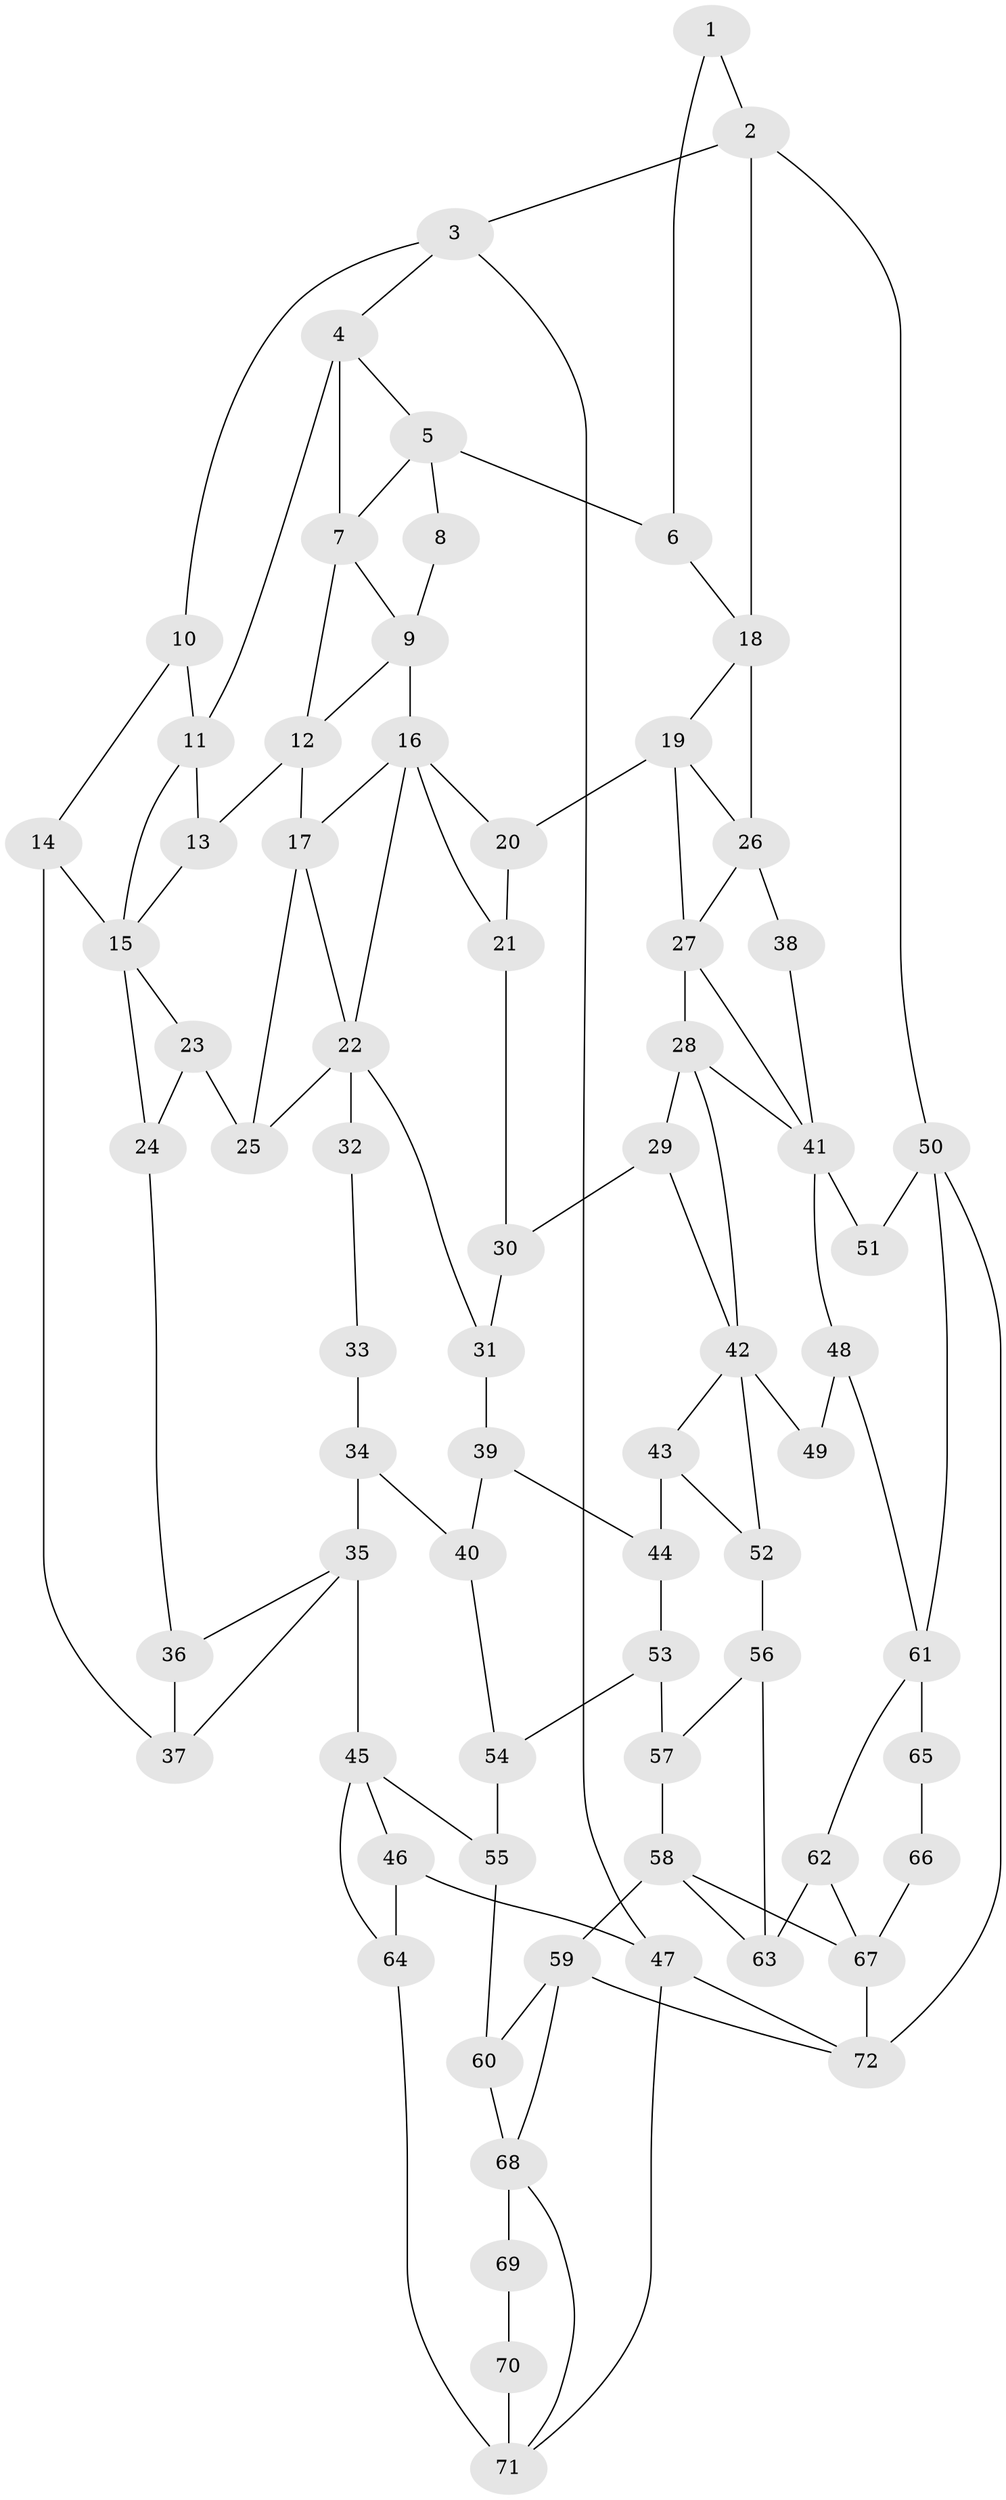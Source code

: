 // original degree distribution, {3: 0.013986013986013986, 6: 0.24475524475524477, 4: 0.26573426573426573, 5: 0.4755244755244755}
// Generated by graph-tools (version 1.1) at 2025/38/03/09/25 02:38:24]
// undirected, 72 vertices, 120 edges
graph export_dot {
graph [start="1"]
  node [color=gray90,style=filled];
  1;
  2;
  3;
  4;
  5;
  6;
  7;
  8;
  9;
  10;
  11;
  12;
  13;
  14;
  15;
  16;
  17;
  18;
  19;
  20;
  21;
  22;
  23;
  24;
  25;
  26;
  27;
  28;
  29;
  30;
  31;
  32;
  33;
  34;
  35;
  36;
  37;
  38;
  39;
  40;
  41;
  42;
  43;
  44;
  45;
  46;
  47;
  48;
  49;
  50;
  51;
  52;
  53;
  54;
  55;
  56;
  57;
  58;
  59;
  60;
  61;
  62;
  63;
  64;
  65;
  66;
  67;
  68;
  69;
  70;
  71;
  72;
  1 -- 2 [weight=1.0];
  1 -- 6 [weight=1.0];
  2 -- 3 [weight=1.0];
  2 -- 18 [weight=1.0];
  2 -- 50 [weight=1.0];
  3 -- 4 [weight=1.0];
  3 -- 10 [weight=1.0];
  3 -- 47 [weight=1.0];
  4 -- 5 [weight=1.0];
  4 -- 7 [weight=1.0];
  4 -- 11 [weight=2.0];
  5 -- 6 [weight=1.0];
  5 -- 7 [weight=1.0];
  5 -- 8 [weight=1.0];
  6 -- 18 [weight=1.0];
  7 -- 9 [weight=1.0];
  7 -- 12 [weight=1.0];
  8 -- 9 [weight=2.0];
  9 -- 12 [weight=1.0];
  9 -- 16 [weight=2.0];
  10 -- 11 [weight=2.0];
  10 -- 14 [weight=1.0];
  11 -- 13 [weight=1.0];
  11 -- 15 [weight=1.0];
  12 -- 13 [weight=1.0];
  12 -- 17 [weight=1.0];
  13 -- 15 [weight=1.0];
  14 -- 15 [weight=2.0];
  14 -- 37 [weight=1.0];
  15 -- 23 [weight=1.0];
  15 -- 24 [weight=1.0];
  16 -- 17 [weight=1.0];
  16 -- 20 [weight=1.0];
  16 -- 21 [weight=1.0];
  16 -- 22 [weight=1.0];
  17 -- 22 [weight=1.0];
  17 -- 25 [weight=1.0];
  18 -- 19 [weight=1.0];
  18 -- 26 [weight=2.0];
  19 -- 20 [weight=1.0];
  19 -- 26 [weight=1.0];
  19 -- 27 [weight=1.0];
  20 -- 21 [weight=1.0];
  21 -- 30 [weight=1.0];
  22 -- 25 [weight=1.0];
  22 -- 31 [weight=1.0];
  22 -- 32 [weight=2.0];
  23 -- 24 [weight=1.0];
  23 -- 25 [weight=1.0];
  24 -- 36 [weight=1.0];
  26 -- 27 [weight=1.0];
  26 -- 38 [weight=2.0];
  27 -- 28 [weight=1.0];
  27 -- 41 [weight=1.0];
  28 -- 29 [weight=1.0];
  28 -- 41 [weight=1.0];
  28 -- 42 [weight=1.0];
  29 -- 30 [weight=1.0];
  29 -- 42 [weight=1.0];
  30 -- 31 [weight=1.0];
  31 -- 39 [weight=1.0];
  32 -- 33 [weight=1.0];
  33 -- 34 [weight=2.0];
  34 -- 35 [weight=2.0];
  34 -- 40 [weight=2.0];
  35 -- 36 [weight=1.0];
  35 -- 37 [weight=1.0];
  35 -- 45 [weight=2.0];
  36 -- 37 [weight=1.0];
  38 -- 41 [weight=1.0];
  39 -- 40 [weight=1.0];
  39 -- 44 [weight=1.0];
  40 -- 54 [weight=1.0];
  41 -- 48 [weight=1.0];
  41 -- 51 [weight=2.0];
  42 -- 43 [weight=1.0];
  42 -- 49 [weight=2.0];
  42 -- 52 [weight=1.0];
  43 -- 44 [weight=1.0];
  43 -- 52 [weight=1.0];
  44 -- 53 [weight=1.0];
  45 -- 46 [weight=1.0];
  45 -- 55 [weight=1.0];
  45 -- 64 [weight=1.0];
  46 -- 47 [weight=1.0];
  46 -- 64 [weight=1.0];
  47 -- 71 [weight=1.0];
  47 -- 72 [weight=1.0];
  48 -- 49 [weight=1.0];
  48 -- 61 [weight=1.0];
  50 -- 51 [weight=1.0];
  50 -- 61 [weight=1.0];
  50 -- 72 [weight=1.0];
  52 -- 56 [weight=1.0];
  53 -- 54 [weight=1.0];
  53 -- 57 [weight=1.0];
  54 -- 55 [weight=1.0];
  55 -- 60 [weight=1.0];
  56 -- 57 [weight=1.0];
  56 -- 63 [weight=1.0];
  57 -- 58 [weight=2.0];
  58 -- 59 [weight=2.0];
  58 -- 63 [weight=1.0];
  58 -- 67 [weight=1.0];
  59 -- 60 [weight=1.0];
  59 -- 68 [weight=1.0];
  59 -- 72 [weight=1.0];
  60 -- 68 [weight=1.0];
  61 -- 62 [weight=1.0];
  61 -- 65 [weight=2.0];
  62 -- 63 [weight=1.0];
  62 -- 67 [weight=1.0];
  64 -- 71 [weight=1.0];
  65 -- 66 [weight=4.0];
  66 -- 67 [weight=2.0];
  67 -- 72 [weight=2.0];
  68 -- 69 [weight=3.0];
  68 -- 71 [weight=1.0];
  69 -- 70 [weight=3.0];
  70 -- 71 [weight=3.0];
}
